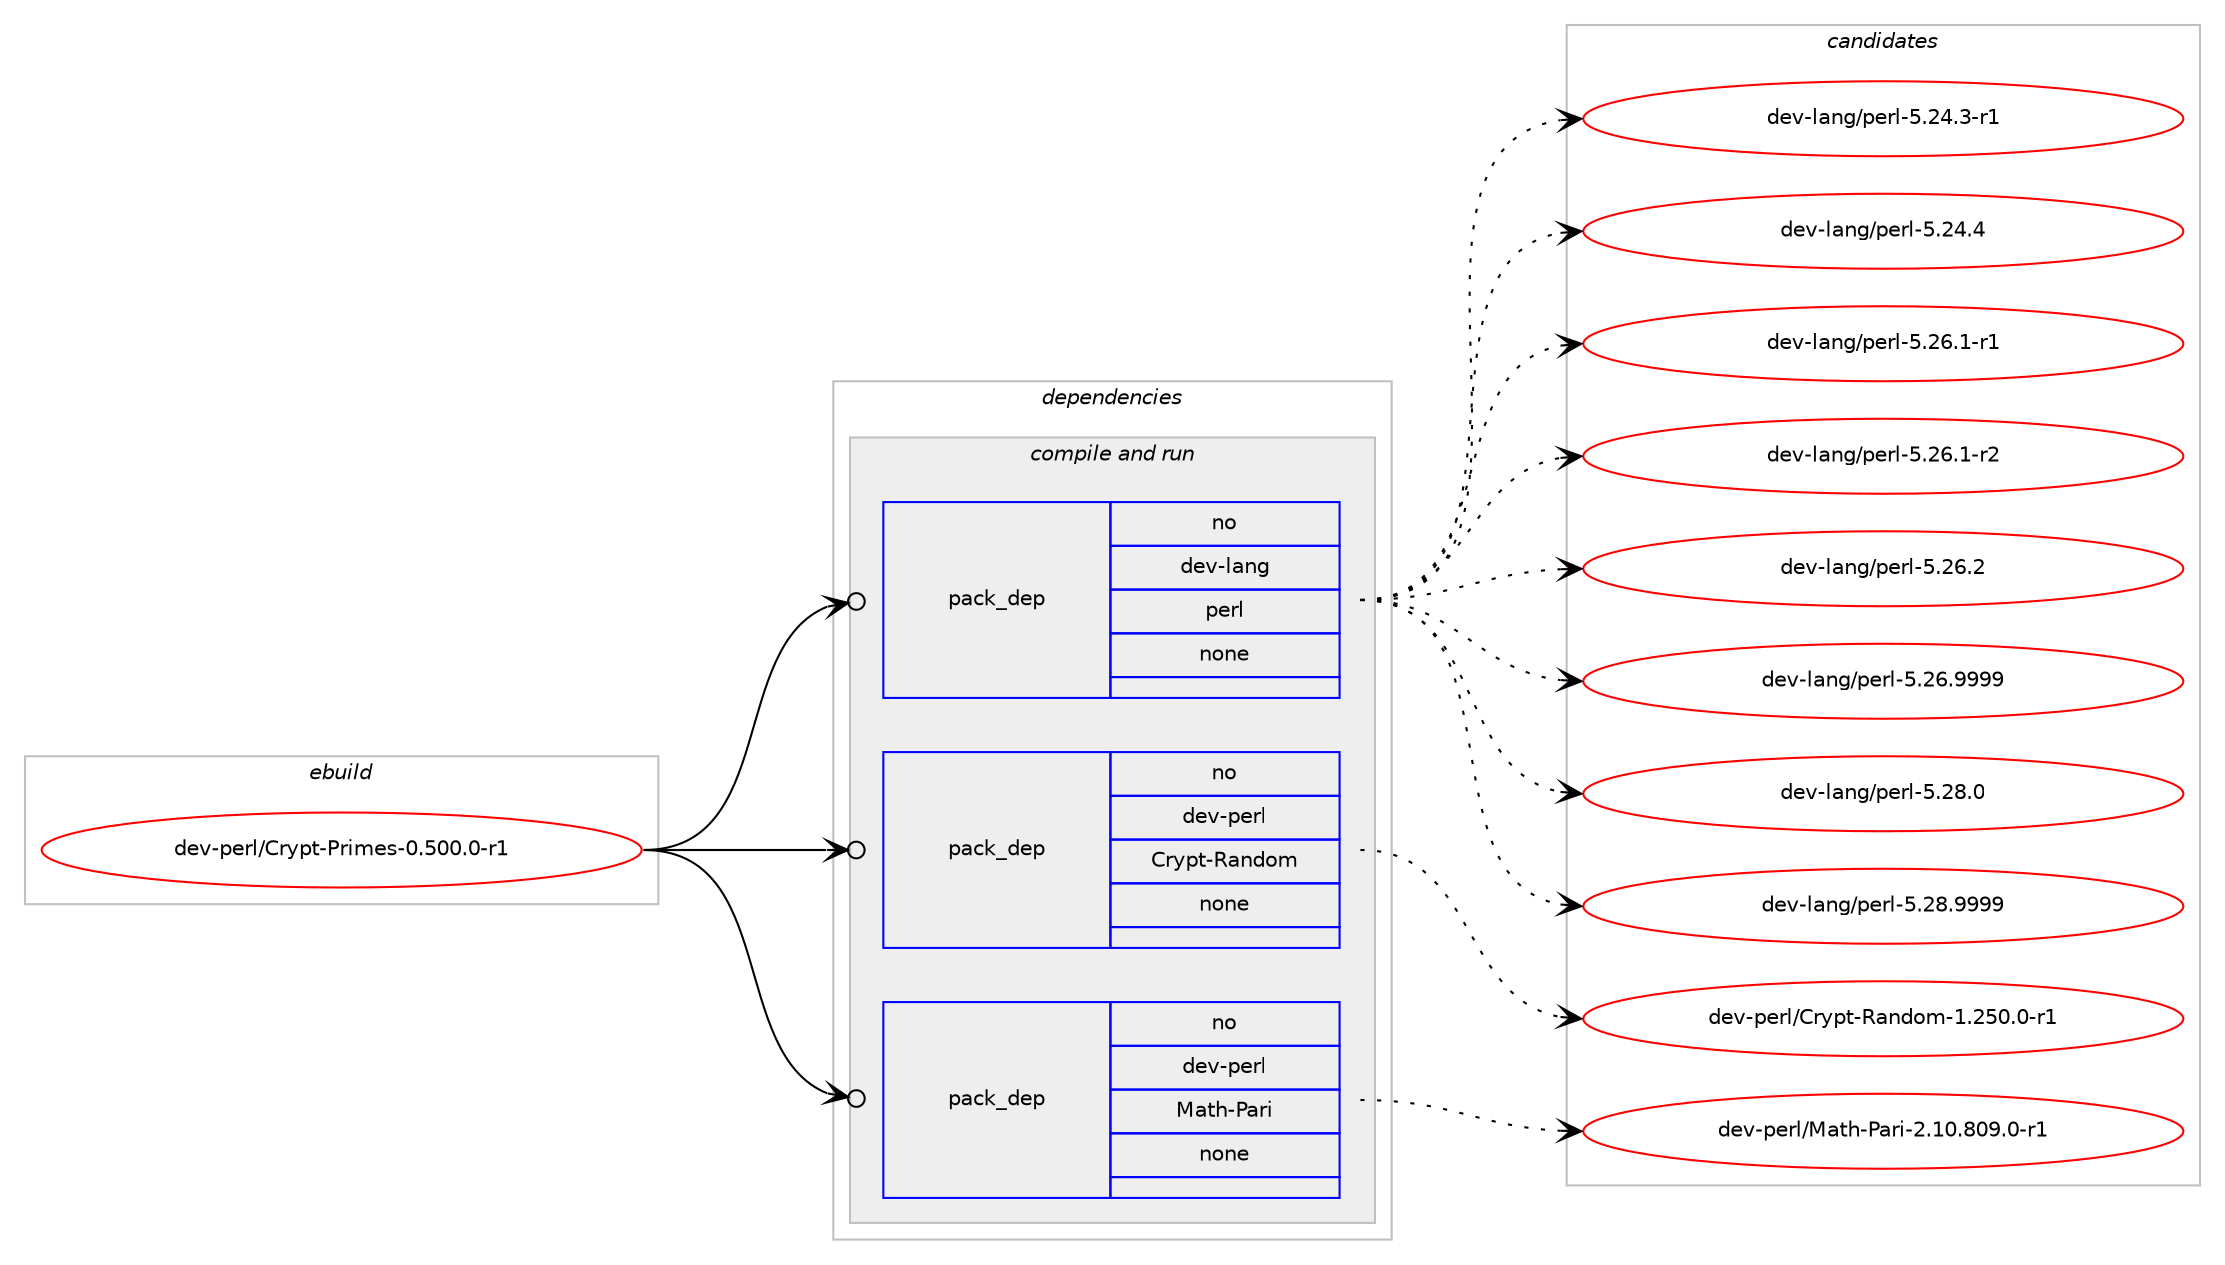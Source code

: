 digraph prolog {

# *************
# Graph options
# *************

newrank=true;
concentrate=true;
compound=true;
graph [rankdir=LR,fontname=Helvetica,fontsize=10,ranksep=1.5];#, ranksep=2.5, nodesep=0.2];
edge  [arrowhead=vee];
node  [fontname=Helvetica,fontsize=10];

# **********
# The ebuild
# **********

subgraph cluster_leftcol {
color=gray;
rank=same;
label=<<i>ebuild</i>>;
id [label="dev-perl/Crypt-Primes-0.500.0-r1", color=red, width=4, href="../dev-perl/Crypt-Primes-0.500.0-r1.svg"];
}

# ****************
# The dependencies
# ****************

subgraph cluster_midcol {
color=gray;
label=<<i>dependencies</i>>;
subgraph cluster_compile {
fillcolor="#eeeeee";
style=filled;
label=<<i>compile</i>>;
}
subgraph cluster_compileandrun {
fillcolor="#eeeeee";
style=filled;
label=<<i>compile and run</i>>;
subgraph pack987610 {
dependency1378498 [label=<<TABLE BORDER="0" CELLBORDER="1" CELLSPACING="0" CELLPADDING="4" WIDTH="220"><TR><TD ROWSPAN="6" CELLPADDING="30">pack_dep</TD></TR><TR><TD WIDTH="110">no</TD></TR><TR><TD>dev-lang</TD></TR><TR><TD>perl</TD></TR><TR><TD>none</TD></TR><TR><TD></TD></TR></TABLE>>, shape=none, color=blue];
}
id:e -> dependency1378498:w [weight=20,style="solid",arrowhead="odotvee"];
subgraph pack987611 {
dependency1378499 [label=<<TABLE BORDER="0" CELLBORDER="1" CELLSPACING="0" CELLPADDING="4" WIDTH="220"><TR><TD ROWSPAN="6" CELLPADDING="30">pack_dep</TD></TR><TR><TD WIDTH="110">no</TD></TR><TR><TD>dev-perl</TD></TR><TR><TD>Crypt-Random</TD></TR><TR><TD>none</TD></TR><TR><TD></TD></TR></TABLE>>, shape=none, color=blue];
}
id:e -> dependency1378499:w [weight=20,style="solid",arrowhead="odotvee"];
subgraph pack987612 {
dependency1378500 [label=<<TABLE BORDER="0" CELLBORDER="1" CELLSPACING="0" CELLPADDING="4" WIDTH="220"><TR><TD ROWSPAN="6" CELLPADDING="30">pack_dep</TD></TR><TR><TD WIDTH="110">no</TD></TR><TR><TD>dev-perl</TD></TR><TR><TD>Math-Pari</TD></TR><TR><TD>none</TD></TR><TR><TD></TD></TR></TABLE>>, shape=none, color=blue];
}
id:e -> dependency1378500:w [weight=20,style="solid",arrowhead="odotvee"];
}
subgraph cluster_run {
fillcolor="#eeeeee";
style=filled;
label=<<i>run</i>>;
}
}

# **************
# The candidates
# **************

subgraph cluster_choices {
rank=same;
color=gray;
label=<<i>candidates</i>>;

subgraph choice987610 {
color=black;
nodesep=1;
choice100101118451089711010347112101114108455346505246514511449 [label="dev-lang/perl-5.24.3-r1", color=red, width=4,href="../dev-lang/perl-5.24.3-r1.svg"];
choice10010111845108971101034711210111410845534650524652 [label="dev-lang/perl-5.24.4", color=red, width=4,href="../dev-lang/perl-5.24.4.svg"];
choice100101118451089711010347112101114108455346505446494511449 [label="dev-lang/perl-5.26.1-r1", color=red, width=4,href="../dev-lang/perl-5.26.1-r1.svg"];
choice100101118451089711010347112101114108455346505446494511450 [label="dev-lang/perl-5.26.1-r2", color=red, width=4,href="../dev-lang/perl-5.26.1-r2.svg"];
choice10010111845108971101034711210111410845534650544650 [label="dev-lang/perl-5.26.2", color=red, width=4,href="../dev-lang/perl-5.26.2.svg"];
choice10010111845108971101034711210111410845534650544657575757 [label="dev-lang/perl-5.26.9999", color=red, width=4,href="../dev-lang/perl-5.26.9999.svg"];
choice10010111845108971101034711210111410845534650564648 [label="dev-lang/perl-5.28.0", color=red, width=4,href="../dev-lang/perl-5.28.0.svg"];
choice10010111845108971101034711210111410845534650564657575757 [label="dev-lang/perl-5.28.9999", color=red, width=4,href="../dev-lang/perl-5.28.9999.svg"];
dependency1378498:e -> choice100101118451089711010347112101114108455346505246514511449:w [style=dotted,weight="100"];
dependency1378498:e -> choice10010111845108971101034711210111410845534650524652:w [style=dotted,weight="100"];
dependency1378498:e -> choice100101118451089711010347112101114108455346505446494511449:w [style=dotted,weight="100"];
dependency1378498:e -> choice100101118451089711010347112101114108455346505446494511450:w [style=dotted,weight="100"];
dependency1378498:e -> choice10010111845108971101034711210111410845534650544650:w [style=dotted,weight="100"];
dependency1378498:e -> choice10010111845108971101034711210111410845534650544657575757:w [style=dotted,weight="100"];
dependency1378498:e -> choice10010111845108971101034711210111410845534650564648:w [style=dotted,weight="100"];
dependency1378498:e -> choice10010111845108971101034711210111410845534650564657575757:w [style=dotted,weight="100"];
}
subgraph choice987611 {
color=black;
nodesep=1;
choice10010111845112101114108476711412111211645829711010011110945494650534846484511449 [label="dev-perl/Crypt-Random-1.250.0-r1", color=red, width=4,href="../dev-perl/Crypt-Random-1.250.0-r1.svg"];
dependency1378499:e -> choice10010111845112101114108476711412111211645829711010011110945494650534846484511449:w [style=dotted,weight="100"];
}
subgraph choice987612 {
color=black;
nodesep=1;
choice1001011184511210111410847779711610445809711410545504649484656485746484511449 [label="dev-perl/Math-Pari-2.10.809.0-r1", color=red, width=4,href="../dev-perl/Math-Pari-2.10.809.0-r1.svg"];
dependency1378500:e -> choice1001011184511210111410847779711610445809711410545504649484656485746484511449:w [style=dotted,weight="100"];
}
}

}
